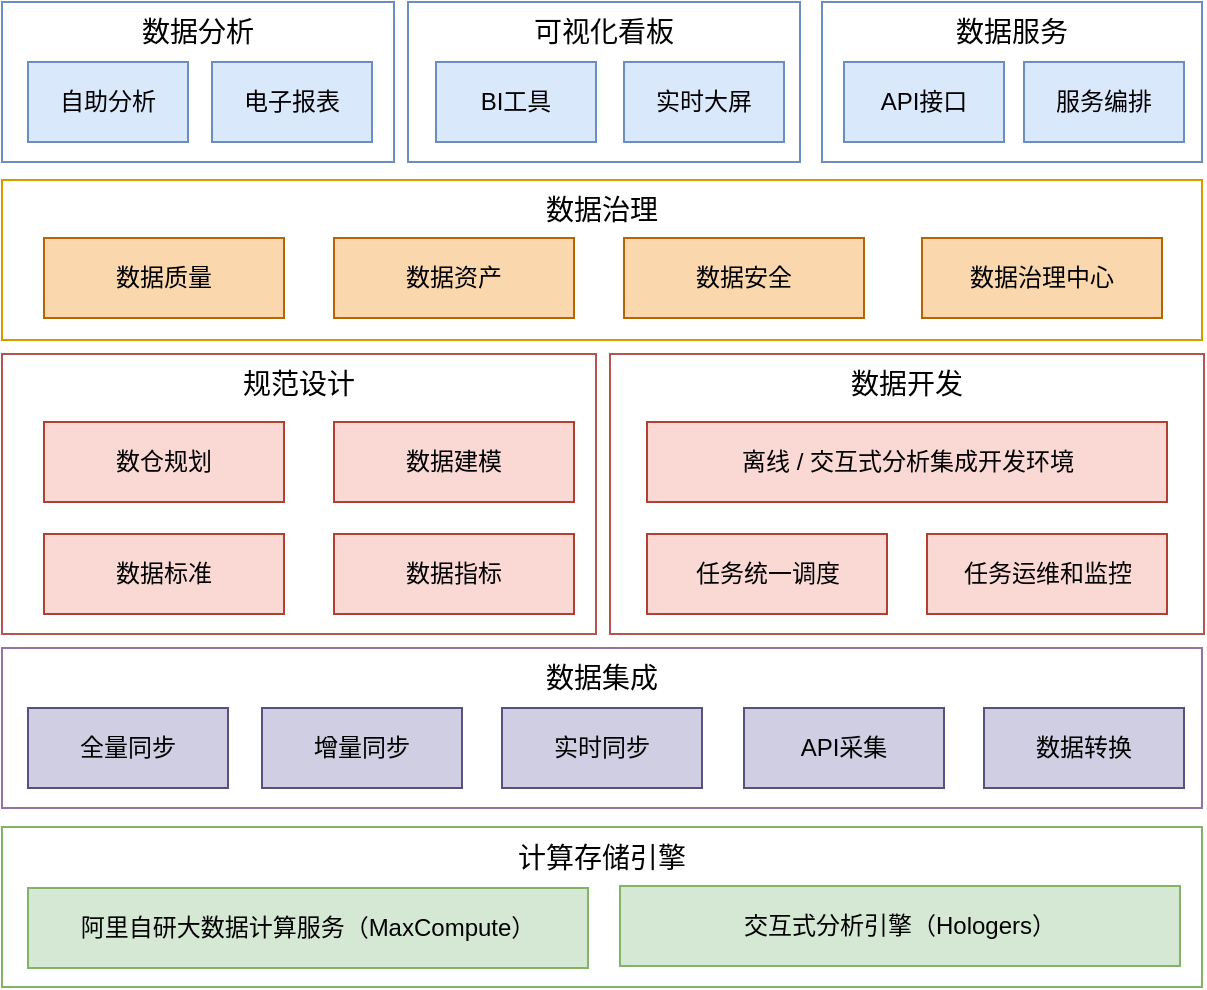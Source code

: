 <mxfile version="21.6.8" type="device">
  <diagram name="第 1 页" id="dGZlpcpdzo4Bw1gSI3Yw">
    <mxGraphModel dx="607" dy="844" grid="1" gridSize="10" guides="1" tooltips="1" connect="1" arrows="1" fold="1" page="1" pageScale="1" pageWidth="827" pageHeight="1169" math="0" shadow="0">
      <root>
        <mxCell id="0" />
        <mxCell id="1" parent="0" />
        <mxCell id="e_kIcBleLqbIK-r7OvQe-89" value="&lt;font style=&quot;font-size: 14px;&quot;&gt;数据分析&lt;/font&gt;" style="rounded=0;whiteSpace=wrap;html=1;verticalAlign=top;fontSize=14;fillColor=#FFFFFF;strokeColor=#6c8ebf;" parent="1" vertex="1">
          <mxGeometry x="940" y="170" width="196" height="80" as="geometry" />
        </mxCell>
        <mxCell id="e_kIcBleLqbIK-r7OvQe-90" value="计算存储引擎" style="rounded=0;whiteSpace=wrap;html=1;verticalAlign=top;fontSize=14;fillColor=#FFFFFF;strokeColor=#82b366;" parent="1" vertex="1">
          <mxGeometry x="940" y="582.5" width="600" height="80" as="geometry" />
        </mxCell>
        <mxCell id="e_kIcBleLqbIK-r7OvQe-91" value="阿里自研大数据计算服务（MaxCompute）" style="rounded=0;whiteSpace=wrap;html=1;fillColor=#d5e8d4;strokeColor=#82b366;" parent="1" vertex="1">
          <mxGeometry x="953" y="613" width="280" height="40" as="geometry" />
        </mxCell>
        <mxCell id="e_kIcBleLqbIK-r7OvQe-92" value="交互式分析引擎（Hologers）" style="rounded=0;whiteSpace=wrap;html=1;container=0;fontSize=12;fillColor=#d5e8d4;strokeColor=#82b366;" parent="1" vertex="1">
          <mxGeometry x="1249" y="612" width="280" height="40" as="geometry" />
        </mxCell>
        <mxCell id="e_kIcBleLqbIK-r7OvQe-93" value="数据集成" style="rounded=0;whiteSpace=wrap;html=1;fontSize=14;verticalAlign=top;fillColor=#FFFFFF;strokeColor=#9673a6;" parent="1" vertex="1">
          <mxGeometry x="940" y="493" width="600" height="80" as="geometry" />
        </mxCell>
        <mxCell id="e_kIcBleLqbIK-r7OvQe-94" value="全量同步" style="rounded=0;whiteSpace=wrap;html=1;fillColor=#d0cee2;strokeColor=#56517e;" parent="1" vertex="1">
          <mxGeometry x="953" y="523" width="100" height="40" as="geometry" />
        </mxCell>
        <mxCell id="e_kIcBleLqbIK-r7OvQe-95" value="增量同步" style="rounded=0;whiteSpace=wrap;html=1;fillColor=#d0cee2;strokeColor=#56517e;" parent="1" vertex="1">
          <mxGeometry x="1070" y="523" width="100" height="40" as="geometry" />
        </mxCell>
        <mxCell id="e_kIcBleLqbIK-r7OvQe-96" value="实时同步" style="rounded=0;whiteSpace=wrap;html=1;fillColor=#d0cee2;strokeColor=#56517e;" parent="1" vertex="1">
          <mxGeometry x="1190" y="523" width="100" height="40" as="geometry" />
        </mxCell>
        <mxCell id="e_kIcBleLqbIK-r7OvQe-97" value="API采集" style="rounded=0;whiteSpace=wrap;html=1;fillColor=#d0cee2;strokeColor=#56517e;" parent="1" vertex="1">
          <mxGeometry x="1311" y="523" width="100" height="40" as="geometry" />
        </mxCell>
        <mxCell id="e_kIcBleLqbIK-r7OvQe-98" value="数据转换" style="rounded=0;whiteSpace=wrap;html=1;fillColor=#d0cee2;strokeColor=#56517e;" parent="1" vertex="1">
          <mxGeometry x="1431" y="523" width="100" height="40" as="geometry" />
        </mxCell>
        <mxCell id="e_kIcBleLqbIK-r7OvQe-99" value="规范设计" style="rounded=0;whiteSpace=wrap;html=1;fontSize=14;verticalAlign=top;fillColor=#FFFFFF;strokeColor=#b85450;" parent="1" vertex="1">
          <mxGeometry x="940" y="346" width="297" height="140" as="geometry" />
        </mxCell>
        <mxCell id="e_kIcBleLqbIK-r7OvQe-100" value="数仓规划" style="rounded=0;whiteSpace=wrap;html=1;fillColor=#fad9d5;strokeColor=#ae4132;" parent="1" vertex="1">
          <mxGeometry x="961" y="380" width="120" height="40" as="geometry" />
        </mxCell>
        <mxCell id="e_kIcBleLqbIK-r7OvQe-101" value="数据标准" style="rounded=0;whiteSpace=wrap;html=1;fillColor=#fad9d5;strokeColor=#ae4132;" parent="1" vertex="1">
          <mxGeometry x="961" y="436" width="120" height="40" as="geometry" />
        </mxCell>
        <mxCell id="e_kIcBleLqbIK-r7OvQe-102" value="数据指标" style="rounded=0;whiteSpace=wrap;html=1;fillColor=#fad9d5;strokeColor=#ae4132;" parent="1" vertex="1">
          <mxGeometry x="1106" y="436" width="120" height="40" as="geometry" />
        </mxCell>
        <mxCell id="e_kIcBleLqbIK-r7OvQe-103" value="数据建模" style="rounded=0;whiteSpace=wrap;html=1;fillColor=#fad9d5;strokeColor=#ae4132;" parent="1" vertex="1">
          <mxGeometry x="1106" y="380" width="120" height="40" as="geometry" />
        </mxCell>
        <mxCell id="e_kIcBleLqbIK-r7OvQe-104" value="数据开发" style="rounded=0;whiteSpace=wrap;html=1;fontSize=14;verticalAlign=top;fillColor=#FFFFFF;strokeColor=#b85450;" parent="1" vertex="1">
          <mxGeometry x="1244" y="346" width="297" height="140" as="geometry" />
        </mxCell>
        <mxCell id="e_kIcBleLqbIK-r7OvQe-105" value="离线 / 交互式分析集成开发环境" style="rounded=0;whiteSpace=wrap;html=1;fillColor=#fad9d5;strokeColor=#ae4132;" parent="1" vertex="1">
          <mxGeometry x="1262.5" y="380" width="260" height="40" as="geometry" />
        </mxCell>
        <mxCell id="e_kIcBleLqbIK-r7OvQe-107" value="任务运维和监控" style="rounded=0;whiteSpace=wrap;html=1;fillColor=#fad9d5;strokeColor=#ae4132;" parent="1" vertex="1">
          <mxGeometry x="1402.5" y="436" width="120" height="40" as="geometry" />
        </mxCell>
        <mxCell id="e_kIcBleLqbIK-r7OvQe-108" value="数据治理" style="rounded=0;whiteSpace=wrap;html=1;fontSize=14;verticalAlign=top;fillColor=#FFFFFF;strokeColor=#d79b00;" parent="1" vertex="1">
          <mxGeometry x="940" y="259" width="600" height="80" as="geometry" />
        </mxCell>
        <mxCell id="e_kIcBleLqbIK-r7OvQe-109" value="数据质量" style="rounded=0;whiteSpace=wrap;html=1;fillColor=#fad7ac;strokeColor=#b46504;" parent="1" vertex="1">
          <mxGeometry x="961" y="288" width="120" height="40" as="geometry" />
        </mxCell>
        <mxCell id="e_kIcBleLqbIK-r7OvQe-110" value="数据资产" style="rounded=0;whiteSpace=wrap;html=1;fillColor=#fad7ac;strokeColor=#b46504;" parent="1" vertex="1">
          <mxGeometry x="1106" y="288" width="120" height="40" as="geometry" />
        </mxCell>
        <mxCell id="e_kIcBleLqbIK-r7OvQe-111" value="数据安全" style="rounded=0;whiteSpace=wrap;html=1;fillColor=#fad7ac;strokeColor=#b46504;" parent="1" vertex="1">
          <mxGeometry x="1251" y="288" width="120" height="40" as="geometry" />
        </mxCell>
        <mxCell id="e_kIcBleLqbIK-r7OvQe-112" value="数据治理中心" style="rounded=0;whiteSpace=wrap;html=1;fillColor=#fad7ac;strokeColor=#b46504;" parent="1" vertex="1">
          <mxGeometry x="1400" y="288" width="120" height="40" as="geometry" />
        </mxCell>
        <mxCell id="e_kIcBleLqbIK-r7OvQe-113" value="数据服务" style="rounded=0;whiteSpace=wrap;html=1;fontSize=14;verticalAlign=top;fillColor=#FFFFFF;strokeColor=#6c8ebf;" parent="1" vertex="1">
          <mxGeometry x="1350" y="170" width="190" height="80" as="geometry" />
        </mxCell>
        <mxCell id="e_kIcBleLqbIK-r7OvQe-114" value="自助分析" style="rounded=0;whiteSpace=wrap;html=1;fillColor=#dae8fc;strokeColor=#6c8ebf;" parent="1" vertex="1">
          <mxGeometry x="953" y="200" width="80" height="40" as="geometry" />
        </mxCell>
        <mxCell id="e_kIcBleLqbIK-r7OvQe-115" value="电子报表" style="rounded=0;whiteSpace=wrap;html=1;fillColor=#dae8fc;strokeColor=#6c8ebf;" parent="1" vertex="1">
          <mxGeometry x="1045" y="200" width="80" height="40" as="geometry" />
        </mxCell>
        <mxCell id="e_kIcBleLqbIK-r7OvQe-116" value="API接口" style="rounded=0;whiteSpace=wrap;html=1;fillColor=#dae8fc;strokeColor=#6c8ebf;" parent="1" vertex="1">
          <mxGeometry x="1361" y="200" width="80" height="40" as="geometry" />
        </mxCell>
        <mxCell id="e_kIcBleLqbIK-r7OvQe-117" value="服务编排" style="rounded=0;whiteSpace=wrap;html=1;fillColor=#dae8fc;strokeColor=#6c8ebf;" parent="1" vertex="1">
          <mxGeometry x="1451" y="200" width="80" height="40" as="geometry" />
        </mxCell>
        <mxCell id="e_kIcBleLqbIK-r7OvQe-118" value="可视化看板" style="rounded=0;whiteSpace=wrap;html=1;verticalAlign=top;fontSize=14;fillColor=#FFFFFF;strokeColor=#6c8ebf;" parent="1" vertex="1">
          <mxGeometry x="1143" y="170" width="196" height="80" as="geometry" />
        </mxCell>
        <mxCell id="e_kIcBleLqbIK-r7OvQe-119" value="BI工具" style="rounded=0;whiteSpace=wrap;html=1;fillColor=#dae8fc;strokeColor=#6c8ebf;" parent="1" vertex="1">
          <mxGeometry x="1157" y="200" width="80" height="40" as="geometry" />
        </mxCell>
        <mxCell id="e_kIcBleLqbIK-r7OvQe-120" value="实时大屏" style="rounded=0;whiteSpace=wrap;html=1;fillColor=#dae8fc;strokeColor=#6c8ebf;" parent="1" vertex="1">
          <mxGeometry x="1251" y="200" width="80" height="40" as="geometry" />
        </mxCell>
        <mxCell id="e_kIcBleLqbIK-r7OvQe-123" value="任务统一调度" style="rounded=0;whiteSpace=wrap;html=1;fillColor=#fad9d5;strokeColor=#ae4132;" parent="1" vertex="1">
          <mxGeometry x="1262.5" y="436" width="120" height="40" as="geometry" />
        </mxCell>
      </root>
    </mxGraphModel>
  </diagram>
</mxfile>
